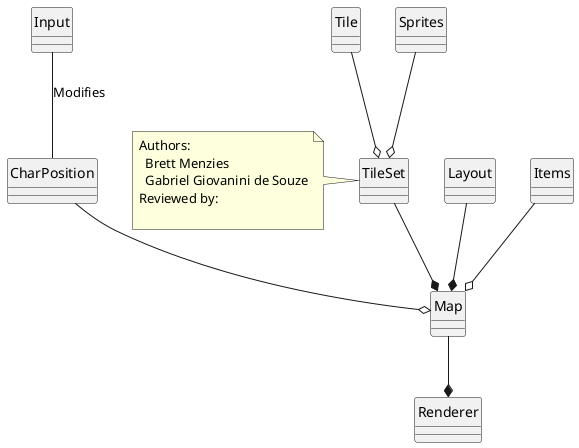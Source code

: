 @startuml
hide circles

Tile --o TileSet 
note left
Authors:
  Brett Menzies
  Gabriel Giovanini de Souze
Reviewed by:

end note
Sprites --o TileSet
TileSet --* Map
Input -- CharPosition: Modifies
CharPosition --o Map
Layout --* Map
Items --o Map
Map --* Renderer

@enduml
